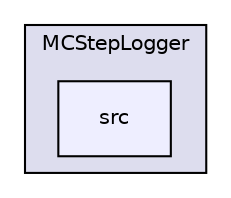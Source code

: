digraph "/home/travis/build/AliceO2Group/AliceO2/Utilities/MCStepLogger/src" {
  bgcolor=transparent;
  compound=true
  node [ fontsize="10", fontname="Helvetica"];
  edge [ labelfontsize="10", labelfontname="Helvetica"];
  subgraph clusterdir_7689f0333efaa52ae71a33d099d65f30 {
    graph [ bgcolor="#ddddee", pencolor="black", label="MCStepLogger" fontname="Helvetica", fontsize="10", URL="dir_7689f0333efaa52ae71a33d099d65f30.html"]
  dir_bfaa40361d1f4d84c9072453cc7b2e3b [shape=box, label="src", style="filled", fillcolor="#eeeeff", pencolor="black", URL="dir_bfaa40361d1f4d84c9072453cc7b2e3b.html"];
  }
}
